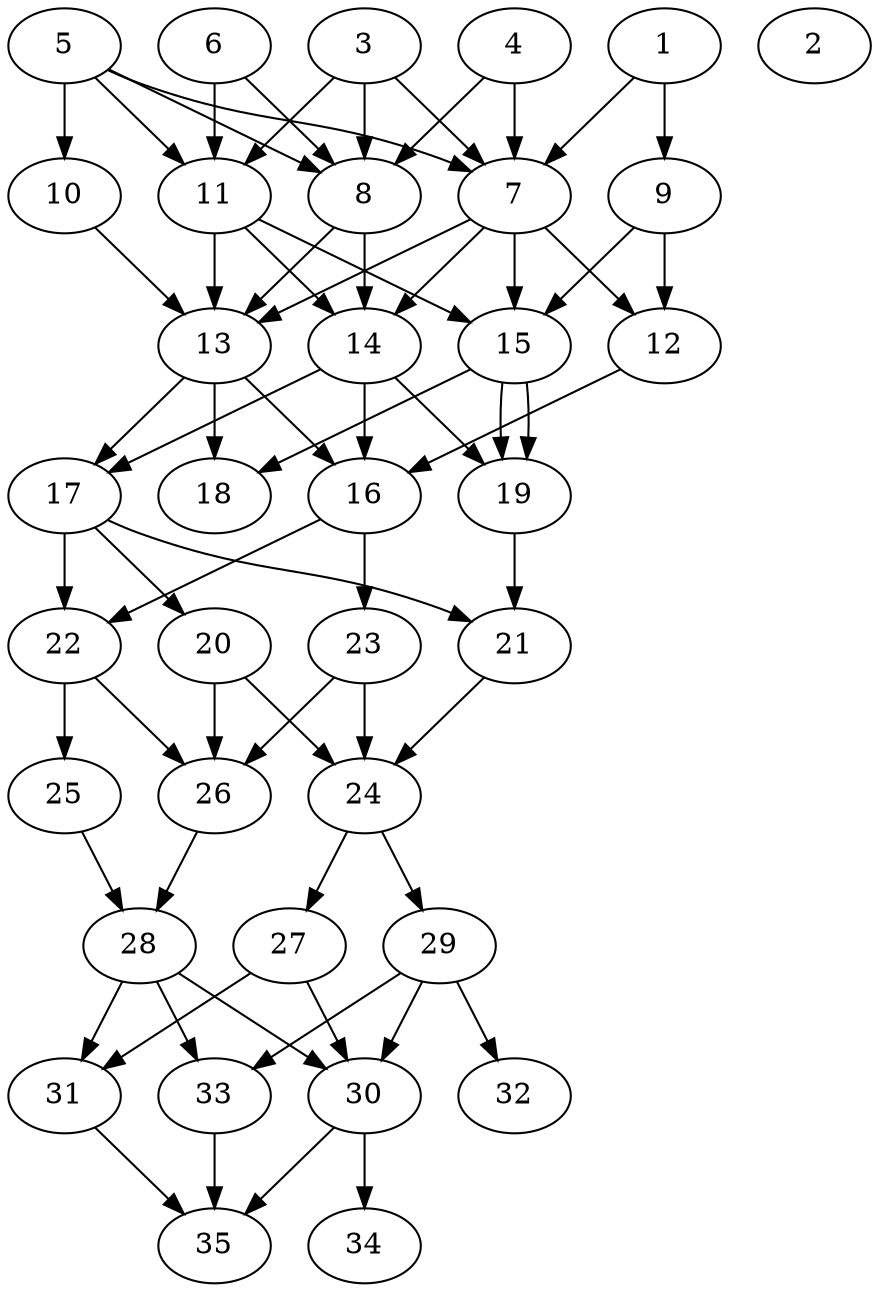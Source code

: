// DAG automatically generated by daggen at Thu Oct  3 14:05:36 2019
// ./daggen --dot -n 35 --ccr 0.5 --fat 0.5 --regular 0.7 --density 0.7 --mindata 5242880 --maxdata 52428800 
digraph G {
  1 [size="52615168", alpha="0.10", expect_size="26307584"] 
  1 -> 7 [size ="26307584"]
  1 -> 9 [size ="26307584"]
  2 [size="13942784", alpha="0.02", expect_size="6971392"] 
  3 [size="103258112", alpha="0.09", expect_size="51629056"] 
  3 -> 7 [size ="51629056"]
  3 -> 8 [size ="51629056"]
  3 -> 11 [size ="51629056"]
  4 [size="29661184", alpha="0.01", expect_size="14830592"] 
  4 -> 7 [size ="14830592"]
  4 -> 8 [size ="14830592"]
  5 [size="102117376", alpha="0.10", expect_size="51058688"] 
  5 -> 7 [size ="51058688"]
  5 -> 8 [size ="51058688"]
  5 -> 10 [size ="51058688"]
  5 -> 11 [size ="51058688"]
  6 [size="103686144", alpha="0.05", expect_size="51843072"] 
  6 -> 8 [size ="51843072"]
  6 -> 11 [size ="51843072"]
  7 [size="29929472", alpha="0.16", expect_size="14964736"] 
  7 -> 12 [size ="14964736"]
  7 -> 13 [size ="14964736"]
  7 -> 14 [size ="14964736"]
  7 -> 15 [size ="14964736"]
  8 [size="13125632", alpha="0.11", expect_size="6562816"] 
  8 -> 13 [size ="6562816"]
  8 -> 14 [size ="6562816"]
  9 [size="53141504", alpha="0.18", expect_size="26570752"] 
  9 -> 12 [size ="26570752"]
  9 -> 15 [size ="26570752"]
  10 [size="54069248", alpha="0.07", expect_size="27034624"] 
  10 -> 13 [size ="27034624"]
  11 [size="45991936", alpha="0.19", expect_size="22995968"] 
  11 -> 13 [size ="22995968"]
  11 -> 14 [size ="22995968"]
  11 -> 15 [size ="22995968"]
  12 [size="95381504", alpha="0.16", expect_size="47690752"] 
  12 -> 16 [size ="47690752"]
  13 [size="104648704", alpha="0.12", expect_size="52324352"] 
  13 -> 16 [size ="52324352"]
  13 -> 17 [size ="52324352"]
  13 -> 18 [size ="52324352"]
  14 [size="52131840", alpha="0.05", expect_size="26065920"] 
  14 -> 16 [size ="26065920"]
  14 -> 17 [size ="26065920"]
  14 -> 19 [size ="26065920"]
  15 [size="54624256", alpha="0.06", expect_size="27312128"] 
  15 -> 18 [size ="27312128"]
  15 -> 19 [size ="27312128"]
  15 -> 19 [size ="27312128"]
  16 [size="101867520", alpha="0.12", expect_size="50933760"] 
  16 -> 22 [size ="50933760"]
  16 -> 23 [size ="50933760"]
  17 [size="33024000", alpha="0.15", expect_size="16512000"] 
  17 -> 20 [size ="16512000"]
  17 -> 21 [size ="16512000"]
  17 -> 22 [size ="16512000"]
  18 [size="16332800", alpha="0.15", expect_size="8166400"] 
  19 [size="69578752", alpha="0.02", expect_size="34789376"] 
  19 -> 21 [size ="34789376"]
  20 [size="61487104", alpha="0.10", expect_size="30743552"] 
  20 -> 24 [size ="30743552"]
  20 -> 26 [size ="30743552"]
  21 [size="96622592", alpha="0.07", expect_size="48311296"] 
  21 -> 24 [size ="48311296"]
  22 [size="91531264", alpha="0.04", expect_size="45765632"] 
  22 -> 25 [size ="45765632"]
  22 -> 26 [size ="45765632"]
  23 [size="73512960", alpha="0.01", expect_size="36756480"] 
  23 -> 24 [size ="36756480"]
  23 -> 26 [size ="36756480"]
  24 [size="36542464", alpha="0.02", expect_size="18271232"] 
  24 -> 27 [size ="18271232"]
  24 -> 29 [size ="18271232"]
  25 [size="57794560", alpha="0.03", expect_size="28897280"] 
  25 -> 28 [size ="28897280"]
  26 [size="87435264", alpha="0.03", expect_size="43717632"] 
  26 -> 28 [size ="43717632"]
  27 [size="49391616", alpha="0.08", expect_size="24695808"] 
  27 -> 30 [size ="24695808"]
  27 -> 31 [size ="24695808"]
  28 [size="27271168", alpha="0.13", expect_size="13635584"] 
  28 -> 30 [size ="13635584"]
  28 -> 31 [size ="13635584"]
  28 -> 33 [size ="13635584"]
  29 [size="100173824", alpha="0.07", expect_size="50086912"] 
  29 -> 30 [size ="50086912"]
  29 -> 32 [size ="50086912"]
  29 -> 33 [size ="50086912"]
  30 [size="15718400", alpha="0.10", expect_size="7859200"] 
  30 -> 34 [size ="7859200"]
  30 -> 35 [size ="7859200"]
  31 [size="62425088", alpha="0.01", expect_size="31212544"] 
  31 -> 35 [size ="31212544"]
  32 [size="93681664", alpha="0.10", expect_size="46840832"] 
  33 [size="18573312", alpha="0.19", expect_size="9286656"] 
  33 -> 35 [size ="9286656"]
  34 [size="24248320", alpha="0.16", expect_size="12124160"] 
  35 [size="35508224", alpha="0.03", expect_size="17754112"] 
}
